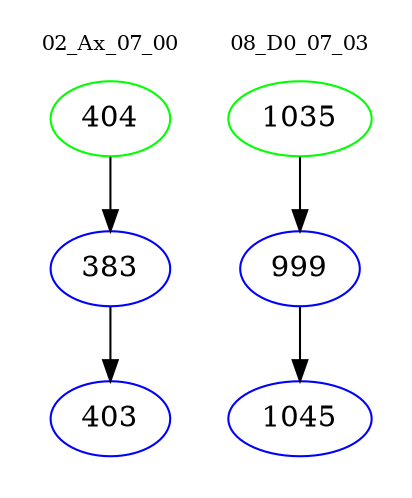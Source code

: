 digraph{
subgraph cluster_0 {
color = white
label = "02_Ax_07_00";
fontsize=10;
T0_404 [label="404", color="green"]
T0_404 -> T0_383 [color="black"]
T0_383 [label="383", color="blue"]
T0_383 -> T0_403 [color="black"]
T0_403 [label="403", color="blue"]
}
subgraph cluster_1 {
color = white
label = "08_D0_07_03";
fontsize=10;
T1_1035 [label="1035", color="green"]
T1_1035 -> T1_999 [color="black"]
T1_999 [label="999", color="blue"]
T1_999 -> T1_1045 [color="black"]
T1_1045 [label="1045", color="blue"]
}
}
